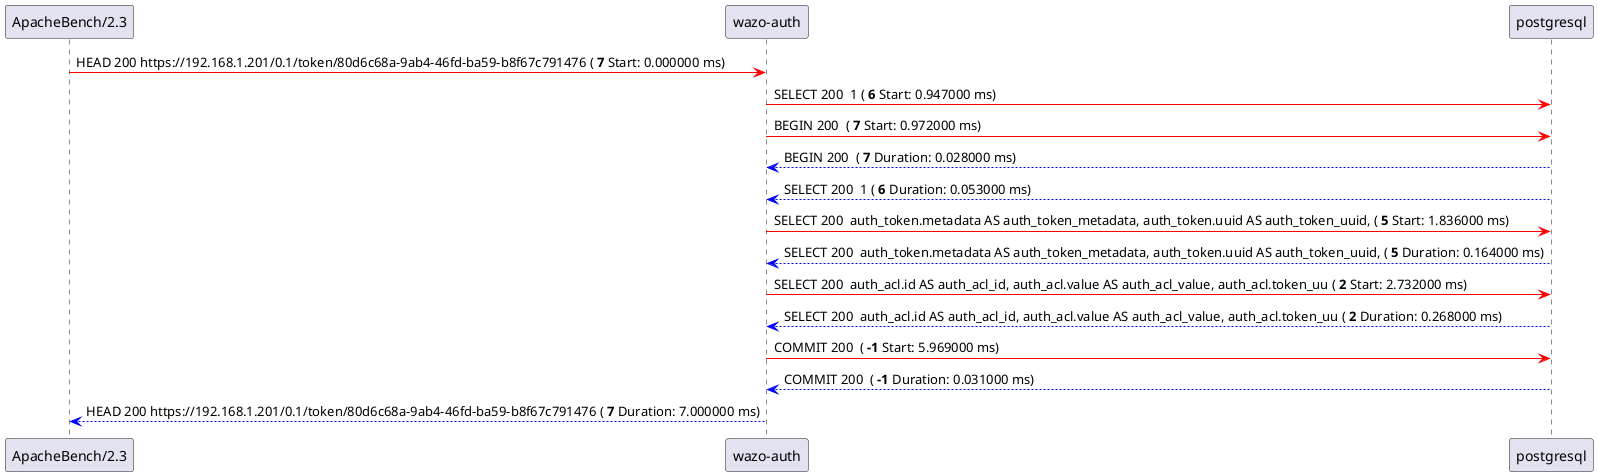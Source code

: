 @startuml
"ApacheBench/2.3" -[#red]> "wazo-auth": HEAD 200 https://192.168.1.201/0.1/token/80d6c68a-9ab4-46fd-ba59-b8f67c791476 ( <b>7</b> Start: 0.000000 ms)
"wazo-auth" -[#red]> "postgresql": SELECT 200  1 ( <b>6</b> Start: 0.947000 ms)
"wazo-auth" -[#red]> "postgresql": BEGIN 200  ( <b>7</b> Start: 0.972000 ms)
"wazo-auth" <-[#blue]- "postgresql": BEGIN 200  ( <b>7</b> Duration: 0.028000 ms)
"wazo-auth" <-[#blue]- "postgresql": SELECT 200  1 ( <b>6</b> Duration: 0.053000 ms)
"wazo-auth" -[#red]> "postgresql": SELECT 200  auth_token.metadata AS auth_token_metadata, auth_token.uuid AS auth_token_uuid, ( <b>5</b> Start: 1.836000 ms)
"wazo-auth" <-[#blue]- "postgresql": SELECT 200  auth_token.metadata AS auth_token_metadata, auth_token.uuid AS auth_token_uuid, ( <b>5</b> Duration: 0.164000 ms)
"wazo-auth" -[#red]> "postgresql": SELECT 200  auth_acl.id AS auth_acl_id, auth_acl.value AS auth_acl_value, auth_acl.token_uu ( <b>2</b> Start: 2.732000 ms)
"wazo-auth" <-[#blue]- "postgresql": SELECT 200  auth_acl.id AS auth_acl_id, auth_acl.value AS auth_acl_value, auth_acl.token_uu ( <b>2</b> Duration: 0.268000 ms)
"wazo-auth" -[#red]> "postgresql": COMMIT 200  ( <b>-1</b> Start: 5.969000 ms)
"wazo-auth" <-[#blue]- "postgresql": COMMIT 200  ( <b>-1</b> Duration: 0.031000 ms)
"ApacheBench/2.3" <-[#blue]- "wazo-auth": HEAD 200 https://192.168.1.201/0.1/token/80d6c68a-9ab4-46fd-ba59-b8f67c791476 ( <b>7</b> Duration: 7.000000 ms)
@enduml
